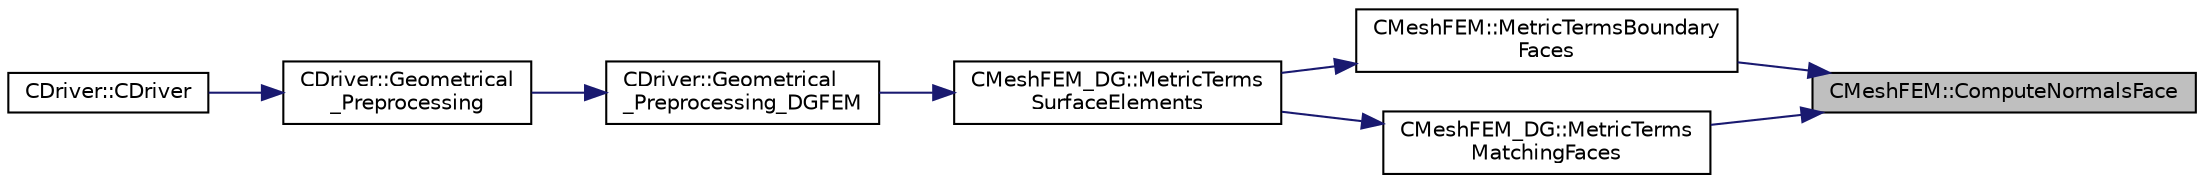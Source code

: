 digraph "CMeshFEM::ComputeNormalsFace"
{
 // LATEX_PDF_SIZE
  edge [fontname="Helvetica",fontsize="10",labelfontname="Helvetica",labelfontsize="10"];
  node [fontname="Helvetica",fontsize="10",shape=record];
  rankdir="RL";
  Node1 [label="CMeshFEM::ComputeNormalsFace",height=0.2,width=0.4,color="black", fillcolor="grey75", style="filled", fontcolor="black",tooltip="Function, which computes the information of the normals in the integration points of a face."];
  Node1 -> Node2 [dir="back",color="midnightblue",fontsize="10",style="solid",fontname="Helvetica"];
  Node2 [label="CMeshFEM::MetricTermsBoundary\lFaces",height=0.2,width=0.4,color="black", fillcolor="white", style="filled",URL="$classCMeshFEM.html#aaeee8619d2ccd25d5d35332f2afd13b7",tooltip="Function, which computes the metric terms of the faces of a physical boundary."];
  Node2 -> Node3 [dir="back",color="midnightblue",fontsize="10",style="solid",fontname="Helvetica"];
  Node3 [label="CMeshFEM_DG::MetricTerms\lSurfaceElements",height=0.2,width=0.4,color="black", fillcolor="white", style="filled",URL="$classCMeshFEM__DG.html#a7f08d0f58d93b1883afe60ec117b9d7c",tooltip="Function, which computes the metric terms of the surface elements, both internal faces and physical b..."];
  Node3 -> Node4 [dir="back",color="midnightblue",fontsize="10",style="solid",fontname="Helvetica"];
  Node4 [label="CDriver::Geometrical\l_Preprocessing_DGFEM",height=0.2,width=0.4,color="black", fillcolor="white", style="filled",URL="$classCDriver.html#a2d9ea1c3d957f03fa5e22fa55e3369a6",tooltip="Do the geometrical preprocessing for the DG FEM solver."];
  Node4 -> Node5 [dir="back",color="midnightblue",fontsize="10",style="solid",fontname="Helvetica"];
  Node5 [label="CDriver::Geometrical\l_Preprocessing",height=0.2,width=0.4,color="black", fillcolor="white", style="filled",URL="$classCDriver.html#ad3d55fa299acdb779a7772bcee249004",tooltip="Construction of the edge-based data structure and the multigrid structure."];
  Node5 -> Node6 [dir="back",color="midnightblue",fontsize="10",style="solid",fontname="Helvetica"];
  Node6 [label="CDriver::CDriver",height=0.2,width=0.4,color="black", fillcolor="white", style="filled",URL="$classCDriver.html#a3fca4a013a6efa9bbb38fe78a86b5f3d",tooltip="Constructor of the class."];
  Node1 -> Node7 [dir="back",color="midnightblue",fontsize="10",style="solid",fontname="Helvetica"];
  Node7 [label="CMeshFEM_DG::MetricTerms\lMatchingFaces",height=0.2,width=0.4,color="black", fillcolor="white", style="filled",URL="$classCMeshFEM__DG.html#a3d4741a57aa6edce660894e7873ea3e6",tooltip="Function, which computes the metric terms for internal matching faces."];
  Node7 -> Node3 [dir="back",color="midnightblue",fontsize="10",style="solid",fontname="Helvetica"];
}
